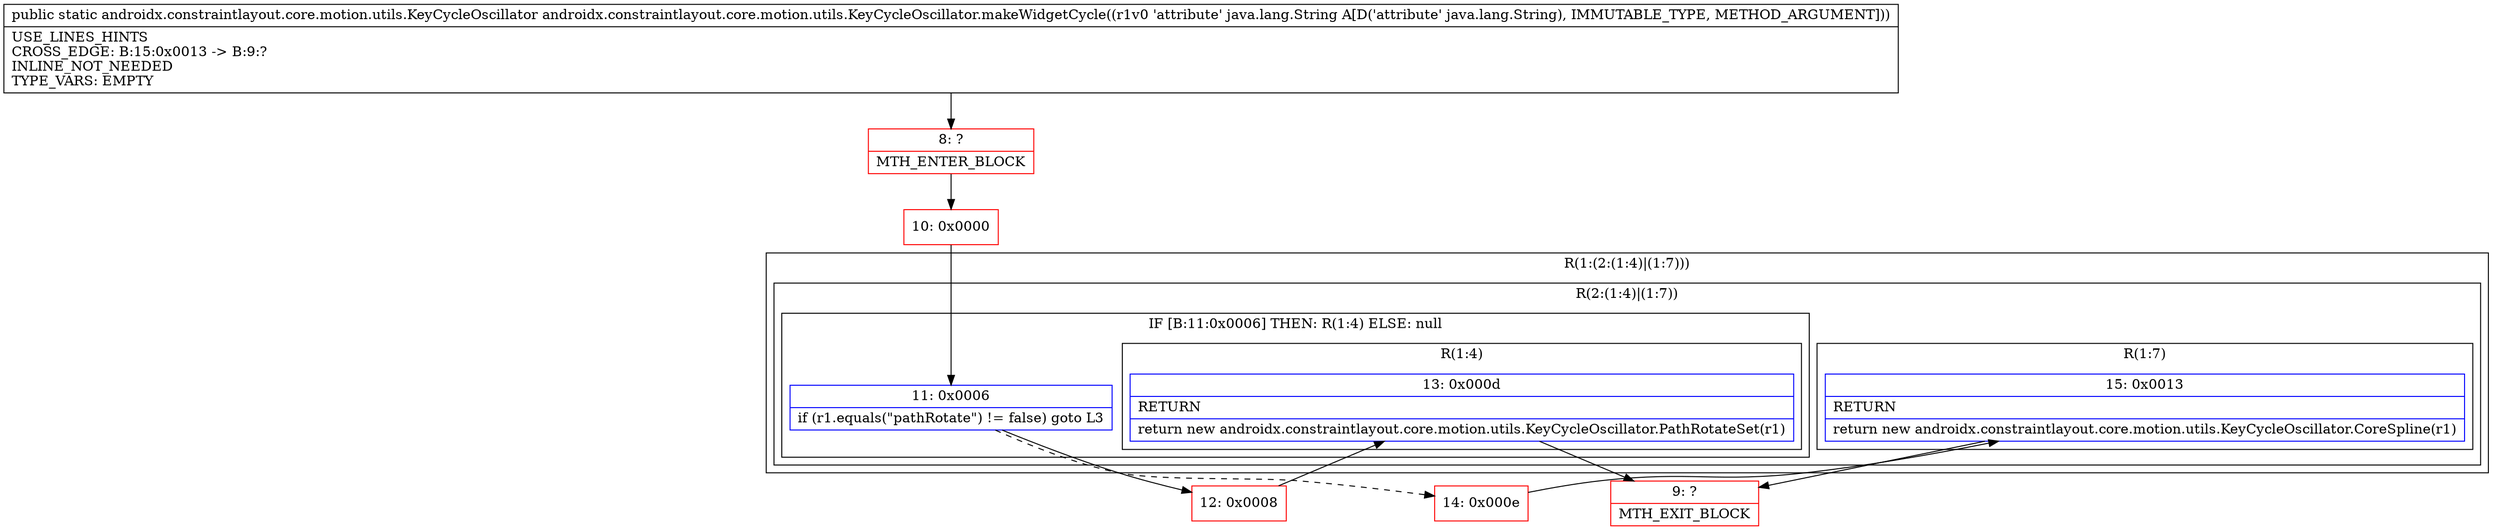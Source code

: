digraph "CFG forandroidx.constraintlayout.core.motion.utils.KeyCycleOscillator.makeWidgetCycle(Ljava\/lang\/String;)Landroidx\/constraintlayout\/core\/motion\/utils\/KeyCycleOscillator;" {
subgraph cluster_Region_1435641092 {
label = "R(1:(2:(1:4)|(1:7)))";
node [shape=record,color=blue];
subgraph cluster_Region_1354425290 {
label = "R(2:(1:4)|(1:7))";
node [shape=record,color=blue];
subgraph cluster_IfRegion_119215970 {
label = "IF [B:11:0x0006] THEN: R(1:4) ELSE: null";
node [shape=record,color=blue];
Node_11 [shape=record,label="{11\:\ 0x0006|if (r1.equals(\"pathRotate\") != false) goto L3\l}"];
subgraph cluster_Region_73350332 {
label = "R(1:4)";
node [shape=record,color=blue];
Node_13 [shape=record,label="{13\:\ 0x000d|RETURN\l|return new androidx.constraintlayout.core.motion.utils.KeyCycleOscillator.PathRotateSet(r1)\l}"];
}
}
subgraph cluster_Region_1075938102 {
label = "R(1:7)";
node [shape=record,color=blue];
Node_15 [shape=record,label="{15\:\ 0x0013|RETURN\l|return new androidx.constraintlayout.core.motion.utils.KeyCycleOscillator.CoreSpline(r1)\l}"];
}
}
}
Node_8 [shape=record,color=red,label="{8\:\ ?|MTH_ENTER_BLOCK\l}"];
Node_10 [shape=record,color=red,label="{10\:\ 0x0000}"];
Node_12 [shape=record,color=red,label="{12\:\ 0x0008}"];
Node_9 [shape=record,color=red,label="{9\:\ ?|MTH_EXIT_BLOCK\l}"];
Node_14 [shape=record,color=red,label="{14\:\ 0x000e}"];
MethodNode[shape=record,label="{public static androidx.constraintlayout.core.motion.utils.KeyCycleOscillator androidx.constraintlayout.core.motion.utils.KeyCycleOscillator.makeWidgetCycle((r1v0 'attribute' java.lang.String A[D('attribute' java.lang.String), IMMUTABLE_TYPE, METHOD_ARGUMENT]))  | USE_LINES_HINTS\lCROSS_EDGE: B:15:0x0013 \-\> B:9:?\lINLINE_NOT_NEEDED\lTYPE_VARS: EMPTY\l}"];
MethodNode -> Node_8;Node_11 -> Node_12;
Node_11 -> Node_14[style=dashed];
Node_13 -> Node_9;
Node_15 -> Node_9;
Node_8 -> Node_10;
Node_10 -> Node_11;
Node_12 -> Node_13;
Node_14 -> Node_15;
}

